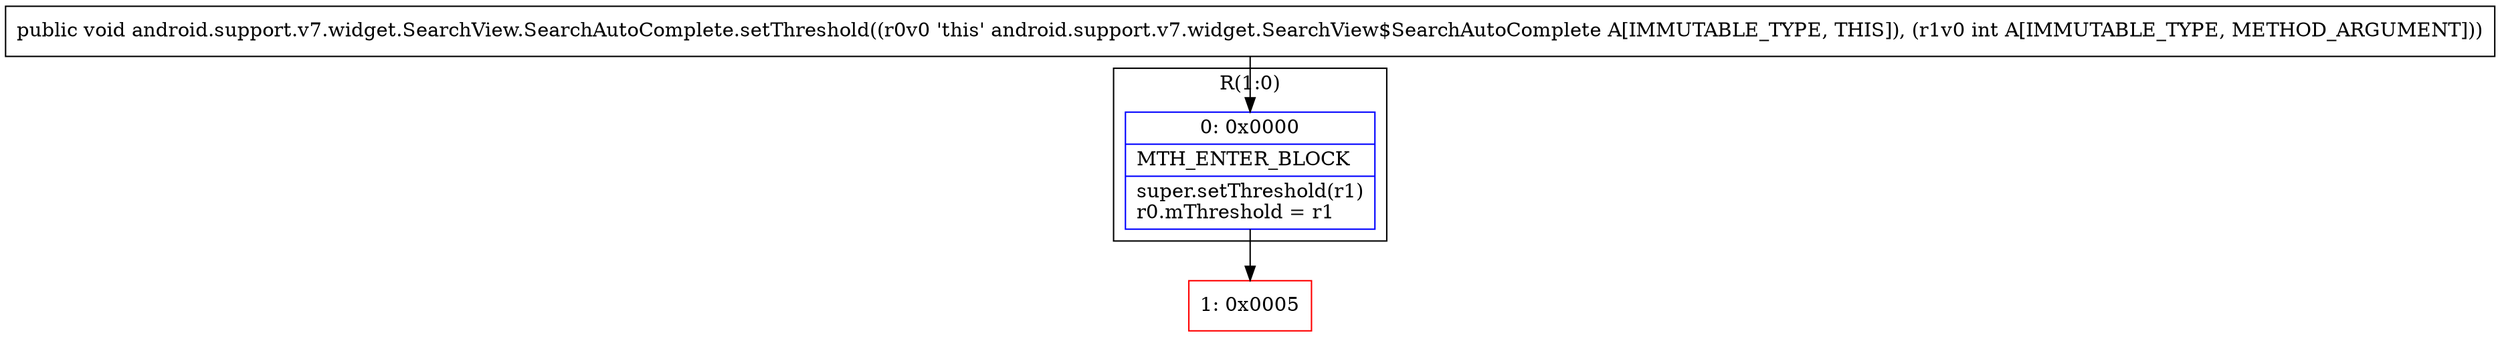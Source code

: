 digraph "CFG forandroid.support.v7.widget.SearchView.SearchAutoComplete.setThreshold(I)V" {
subgraph cluster_Region_695834067 {
label = "R(1:0)";
node [shape=record,color=blue];
Node_0 [shape=record,label="{0\:\ 0x0000|MTH_ENTER_BLOCK\l|super.setThreshold(r1)\lr0.mThreshold = r1\l}"];
}
Node_1 [shape=record,color=red,label="{1\:\ 0x0005}"];
MethodNode[shape=record,label="{public void android.support.v7.widget.SearchView.SearchAutoComplete.setThreshold((r0v0 'this' android.support.v7.widget.SearchView$SearchAutoComplete A[IMMUTABLE_TYPE, THIS]), (r1v0 int A[IMMUTABLE_TYPE, METHOD_ARGUMENT])) }"];
MethodNode -> Node_0;
Node_0 -> Node_1;
}

